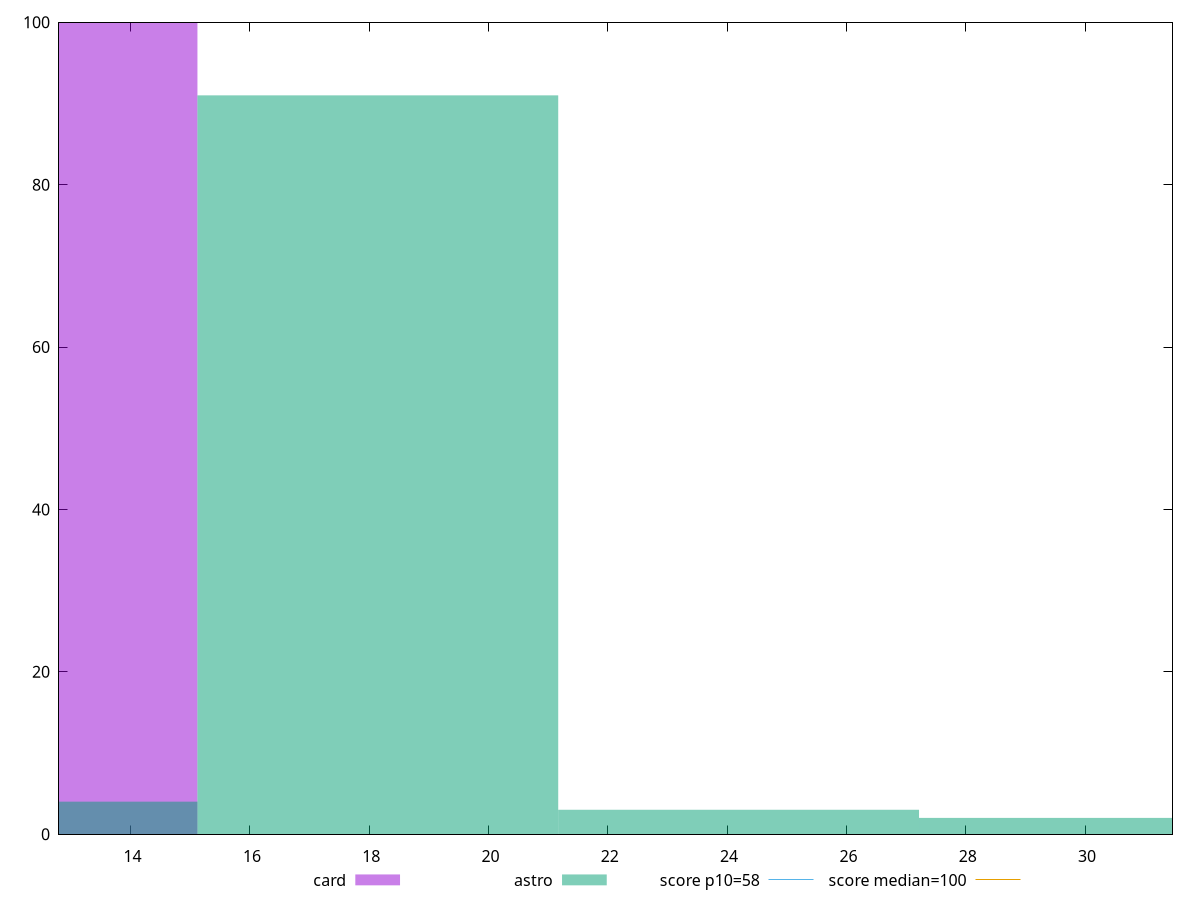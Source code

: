 reset

$card <<EOF
12.096555333007004 100
EOF

$astro <<EOF
30.24138833251751 2
12.096555333007004 4
18.144832999510506 91
24.193110666014007 3
EOF

set key outside below
set boxwidth 6.048277666503502
set xrange [12.8:31.466666666666665]
set yrange [0:100]
set trange [0:100]
set style fill transparent solid 0.5 noborder

set parametric
set terminal svg size 640, 500 enhanced background rgb 'white'
set output "reports/report_00031_2021-02-24T23-18-18.084Z/estimated-input-latency/comparison/histogram/2_vs_3.svg"

plot $card title "card" with boxes, \
     $astro title "astro" with boxes, \
     58,t title "score p10=58", \
     100,t title "score median=100"

reset
